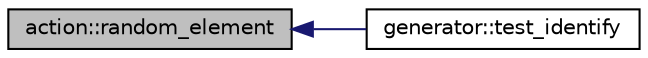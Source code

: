 digraph "action::random_element"
{
  edge [fontname="Helvetica",fontsize="10",labelfontname="Helvetica",labelfontsize="10"];
  node [fontname="Helvetica",fontsize="10",shape=record];
  rankdir="LR";
  Node34183 [label="action::random_element",height=0.2,width=0.4,color="black", fillcolor="grey75", style="filled", fontcolor="black"];
  Node34183 -> Node34184 [dir="back",color="midnightblue",fontsize="10",style="solid",fontname="Helvetica"];
  Node34184 [label="generator::test_identify",height=0.2,width=0.4,color="black", fillcolor="white", style="filled",URL="$d7/d73/classgenerator.html#afe1191d7f525d0f1197ffc81c966c632"];
}
